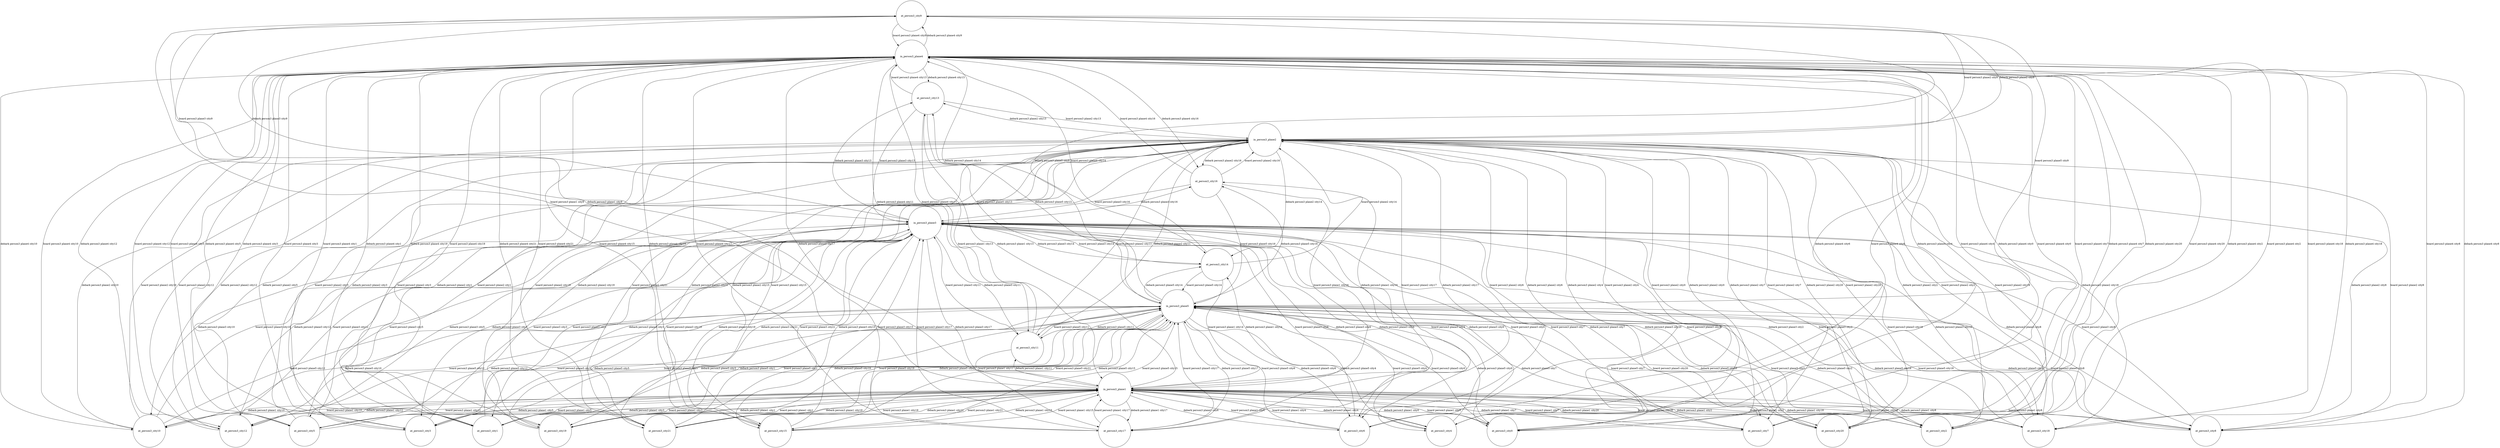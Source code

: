 digraph Tree {
	node [shape=circle, fontsize=14, color=black, fillcolor=white, fontcolor=black];
	 edge [style=solid, color=black];
at_person3_city9 [label="at_person3_city9"];
in_person3_plane4 [label="in_person3_plane4"];
in_person3_plane1 [label="in_person3_plane1"];
in_person3_plane5 [label="in_person3_plane5"];
in_person3_plane3 [label="in_person3_plane3"];
in_person3_plane2 [label="in_person3_plane2"];
at_person3_city7 [label="at_person3_city7"];
at_person3_city20 [label="at_person3_city20"];
at_person3_city10 [label="at_person3_city10"];
at_person3_city12 [label="at_person3_city12"];
at_person3_city5 [label="at_person3_city5"];
at_person3_city3 [label="at_person3_city3"];
at_person3_city18 [label="at_person3_city18"];
at_person3_city8 [label="at_person3_city8"];
at_person3_city1 [label="at_person3_city1"];
at_person3_city19 [label="at_person3_city19"];
at_person3_city21 [label="at_person3_city21"];
at_person3_city15 [label="at_person3_city15"];
at_person3_city17 [label="at_person3_city17"];
at_person3_city6 [label="at_person3_city6"];
at_person3_city4 [label="at_person3_city4"];
at_person3_city2 [label="at_person3_city2"];
at_person3_city0 [label="at_person3_city0"];
at_person3_city11 [label="at_person3_city11"];
at_person3_city14 [label="at_person3_city14"];
at_person3_city16 [label="at_person3_city16"];
at_person3_city13 [label="at_person3_city13"];
at_person3_city9 -> in_person3_plane4 [label="board person3 plane4 city9"];
at_person3_city9 -> in_person3_plane1 [label="board person3 plane1 city9"];
at_person3_city9 -> in_person3_plane5 [label="board person3 plane5 city9"];
at_person3_city9 -> in_person3_plane3 [label="board person3 plane3 city9"];
at_person3_city9 -> in_person3_plane2 [label="board person3 plane2 city9"];
at_person3_city7 -> in_person3_plane4 [label="board person3 plane4 city7"];
at_person3_city7 -> in_person3_plane1 [label="board person3 plane1 city7"];
at_person3_city7 -> in_person3_plane5 [label="board person3 plane5 city7"];
at_person3_city7 -> in_person3_plane3 [label="board person3 plane3 city7"];
at_person3_city7 -> in_person3_plane2 [label="board person3 plane2 city7"];
at_person3_city20 -> in_person3_plane4 [label="board person3 plane4 city20"];
at_person3_city20 -> in_person3_plane1 [label="board person3 plane1 city20"];
at_person3_city20 -> in_person3_plane5 [label="board person3 plane5 city20"];
at_person3_city20 -> in_person3_plane3 [label="board person3 plane3 city20"];
at_person3_city20 -> in_person3_plane2 [label="board person3 plane2 city20"];
at_person3_city10 -> in_person3_plane4 [label="board person3 plane4 city10"];
at_person3_city10 -> in_person3_plane1 [label="board person3 plane1 city10"];
at_person3_city10 -> in_person3_plane5 [label="board person3 plane5 city10"];
at_person3_city10 -> in_person3_plane3 [label="board person3 plane3 city10"];
at_person3_city10 -> in_person3_plane2 [label="board person3 plane2 city10"];
in_person3_plane4 -> at_person3_city9 [label="debark person3 plane4 city9"];
in_person3_plane4 -> at_person3_city7 [label="debark person3 plane4 city7"];
in_person3_plane4 -> at_person3_city20 [label="debark person3 plane4 city20"];
in_person3_plane4 -> at_person3_city10 [label="debark person3 plane4 city10"];
in_person3_plane4 -> at_person3_city12 [label="debark person3 plane4 city12"];
in_person3_plane4 -> at_person3_city5 [label="debark person3 plane4 city5"];
in_person3_plane4 -> at_person3_city3 [label="debark person3 plane4 city3"];
in_person3_plane4 -> at_person3_city18 [label="debark person3 plane4 city18"];
in_person3_plane4 -> at_person3_city8 [label="debark person3 plane4 city8"];
in_person3_plane4 -> at_person3_city1 [label="debark person3 plane4 city1"];
in_person3_plane4 -> at_person3_city19 [label="debark person3 plane4 city19"];
in_person3_plane4 -> at_person3_city21 [label="debark person3 plane4 city21"];
in_person3_plane4 -> at_person3_city15 [label="debark person3 plane4 city15"];
in_person3_plane4 -> at_person3_city17 [label="debark person3 plane4 city17"];
in_person3_plane4 -> at_person3_city6 [label="debark person3 plane4 city6"];
in_person3_plane4 -> at_person3_city4 [label="debark person3 plane4 city4"];
in_person3_plane4 -> at_person3_city2 [label="debark person3 plane4 city2"];
in_person3_plane4 -> at_person3_city0 [label="debark person3 plane4 city0"];
in_person3_plane4 -> at_person3_city11 [label="debark person3 plane4 city11"];
in_person3_plane4 -> at_person3_city14 [label="debark person3 plane4 city14"];
in_person3_plane4 -> at_person3_city16 [label="debark person3 plane4 city16"];
in_person3_plane4 -> at_person3_city13 [label="debark person3 plane4 city13"];
at_person3_city12 -> in_person3_plane4 [label="board person3 plane4 city12"];
at_person3_city12 -> in_person3_plane1 [label="board person3 plane1 city12"];
at_person3_city12 -> in_person3_plane5 [label="board person3 plane5 city12"];
at_person3_city12 -> in_person3_plane3 [label="board person3 plane3 city12"];
at_person3_city12 -> in_person3_plane2 [label="board person3 plane2 city12"];
at_person3_city5 -> in_person3_plane4 [label="board person3 plane4 city5"];
at_person3_city5 -> in_person3_plane1 [label="board person3 plane1 city5"];
at_person3_city5 -> in_person3_plane5 [label="board person3 plane5 city5"];
at_person3_city5 -> in_person3_plane3 [label="board person3 plane3 city5"];
at_person3_city5 -> in_person3_plane2 [label="board person3 plane2 city5"];
at_person3_city3 -> in_person3_plane4 [label="board person3 plane4 city3"];
at_person3_city3 -> in_person3_plane1 [label="board person3 plane1 city3"];
at_person3_city3 -> in_person3_plane5 [label="board person3 plane5 city3"];
at_person3_city3 -> in_person3_plane3 [label="board person3 plane3 city3"];
at_person3_city3 -> in_person3_plane2 [label="board person3 plane2 city3"];
at_person3_city18 -> in_person3_plane4 [label="board person3 plane4 city18"];
at_person3_city18 -> in_person3_plane1 [label="board person3 plane1 city18"];
at_person3_city18 -> in_person3_plane5 [label="board person3 plane5 city18"];
at_person3_city18 -> in_person3_plane3 [label="board person3 plane3 city18"];
at_person3_city18 -> in_person3_plane2 [label="board person3 plane2 city18"];
at_person3_city8 -> in_person3_plane4 [label="board person3 plane4 city8"];
at_person3_city8 -> in_person3_plane1 [label="board person3 plane1 city8"];
at_person3_city8 -> in_person3_plane5 [label="board person3 plane5 city8"];
at_person3_city8 -> in_person3_plane3 [label="board person3 plane3 city8"];
at_person3_city8 -> in_person3_plane2 [label="board person3 plane2 city8"];
at_person3_city1 -> in_person3_plane4 [label="board person3 plane4 city1"];
at_person3_city1 -> in_person3_plane1 [label="board person3 plane1 city1"];
at_person3_city1 -> in_person3_plane5 [label="board person3 plane5 city1"];
at_person3_city1 -> in_person3_plane3 [label="board person3 plane3 city1"];
at_person3_city1 -> in_person3_plane2 [label="board person3 plane2 city1"];
at_person3_city19 -> in_person3_plane4 [label="board person3 plane4 city19"];
at_person3_city19 -> in_person3_plane1 [label="board person3 plane1 city19"];
at_person3_city19 -> in_person3_plane5 [label="board person3 plane5 city19"];
at_person3_city19 -> in_person3_plane3 [label="board person3 plane3 city19"];
at_person3_city19 -> in_person3_plane2 [label="board person3 plane2 city19"];
in_person3_plane1 -> at_person3_city9 [label="debark person3 plane1 city9"];
in_person3_plane1 -> at_person3_city7 [label="debark person3 plane1 city7"];
in_person3_plane1 -> at_person3_city20 [label="debark person3 plane1 city20"];
in_person3_plane1 -> at_person3_city10 [label="debark person3 plane1 city10"];
in_person3_plane1 -> at_person3_city12 [label="debark person3 plane1 city12"];
in_person3_plane1 -> at_person3_city5 [label="debark person3 plane1 city5"];
in_person3_plane1 -> at_person3_city3 [label="debark person3 plane1 city3"];
in_person3_plane1 -> at_person3_city18 [label="debark person3 plane1 city18"];
in_person3_plane1 -> at_person3_city8 [label="debark person3 plane1 city8"];
in_person3_plane1 -> at_person3_city1 [label="debark person3 plane1 city1"];
in_person3_plane1 -> at_person3_city19 [label="debark person3 plane1 city19"];
in_person3_plane1 -> at_person3_city21 [label="debark person3 plane1 city21"];
in_person3_plane1 -> at_person3_city15 [label="debark person3 plane1 city15"];
in_person3_plane1 -> at_person3_city17 [label="debark person3 plane1 city17"];
in_person3_plane1 -> at_person3_city6 [label="debark person3 plane1 city6"];
in_person3_plane1 -> at_person3_city4 [label="debark person3 plane1 city4"];
in_person3_plane1 -> at_person3_city2 [label="debark person3 plane1 city2"];
in_person3_plane1 -> at_person3_city0 [label="debark person3 plane1 city0"];
in_person3_plane1 -> at_person3_city11 [label="debark person3 plane1 city11"];
in_person3_plane1 -> at_person3_city14 [label="debark person3 plane1 city14"];
in_person3_plane1 -> at_person3_city16 [label="debark person3 plane1 city16"];
in_person3_plane1 -> at_person3_city13 [label="debark person3 plane1 city13"];
at_person3_city21 -> in_person3_plane4 [label="board person3 plane4 city21"];
at_person3_city21 -> in_person3_plane1 [label="board person3 plane1 city21"];
at_person3_city21 -> in_person3_plane5 [label="board person3 plane5 city21"];
at_person3_city21 -> in_person3_plane3 [label="board person3 plane3 city21"];
at_person3_city21 -> in_person3_plane2 [label="board person3 plane2 city21"];
at_person3_city15 -> in_person3_plane4 [label="board person3 plane4 city15"];
at_person3_city15 -> in_person3_plane1 [label="board person3 plane1 city15"];
at_person3_city15 -> in_person3_plane5 [label="board person3 plane5 city15"];
at_person3_city15 -> in_person3_plane3 [label="board person3 plane3 city15"];
at_person3_city15 -> in_person3_plane2 [label="board person3 plane2 city15"];
at_person3_city17 -> in_person3_plane4 [label="board person3 plane4 city17"];
at_person3_city17 -> in_person3_plane1 [label="board person3 plane1 city17"];
at_person3_city17 -> in_person3_plane5 [label="board person3 plane5 city17"];
at_person3_city17 -> in_person3_plane3 [label="board person3 plane3 city17"];
at_person3_city17 -> in_person3_plane2 [label="board person3 plane2 city17"];
at_person3_city6 -> in_person3_plane4 [label="board person3 plane4 city6"];
at_person3_city6 -> in_person3_plane1 [label="board person3 plane1 city6"];
at_person3_city6 -> in_person3_plane5 [label="board person3 plane5 city6"];
at_person3_city6 -> in_person3_plane3 [label="board person3 plane3 city6"];
at_person3_city6 -> in_person3_plane2 [label="board person3 plane2 city6"];
at_person3_city4 -> in_person3_plane4 [label="board person3 plane4 city4"];
at_person3_city4 -> in_person3_plane1 [label="board person3 plane1 city4"];
at_person3_city4 -> in_person3_plane5 [label="board person3 plane5 city4"];
at_person3_city4 -> in_person3_plane3 [label="board person3 plane3 city4"];
at_person3_city4 -> in_person3_plane2 [label="board person3 plane2 city4"];
at_person3_city2 -> in_person3_plane4 [label="board person3 plane4 city2"];
at_person3_city2 -> in_person3_plane1 [label="board person3 plane1 city2"];
at_person3_city2 -> in_person3_plane5 [label="board person3 plane5 city2"];
at_person3_city2 -> in_person3_plane3 [label="board person3 plane3 city2"];
at_person3_city2 -> in_person3_plane2 [label="board person3 plane2 city2"];
in_person3_plane5 -> at_person3_city9 [label="debark person3 plane5 city9"];
in_person3_plane5 -> at_person3_city7 [label="debark person3 plane5 city7"];
in_person3_plane5 -> at_person3_city20 [label="debark person3 plane5 city20"];
in_person3_plane5 -> at_person3_city10 [label="debark person3 plane5 city10"];
in_person3_plane5 -> at_person3_city12 [label="debark person3 plane5 city12"];
in_person3_plane5 -> at_person3_city5 [label="debark person3 plane5 city5"];
in_person3_plane5 -> at_person3_city3 [label="debark person3 plane5 city3"];
in_person3_plane5 -> at_person3_city18 [label="debark person3 plane5 city18"];
in_person3_plane5 -> at_person3_city8 [label="debark person3 plane5 city8"];
in_person3_plane5 -> at_person3_city1 [label="debark person3 plane5 city1"];
in_person3_plane5 -> at_person3_city19 [label="debark person3 plane5 city19"];
in_person3_plane5 -> at_person3_city21 [label="debark person3 plane5 city21"];
in_person3_plane5 -> at_person3_city15 [label="debark person3 plane5 city15"];
in_person3_plane5 -> at_person3_city17 [label="debark person3 plane5 city17"];
in_person3_plane5 -> at_person3_city6 [label="debark person3 plane5 city6"];
in_person3_plane5 -> at_person3_city4 [label="debark person3 plane5 city4"];
in_person3_plane5 -> at_person3_city2 [label="debark person3 plane5 city2"];
in_person3_plane5 -> at_person3_city0 [label="debark person3 plane5 city0"];
in_person3_plane5 -> at_person3_city11 [label="debark person3 plane5 city11"];
in_person3_plane5 -> at_person3_city14 [label="debark person3 plane5 city14"];
in_person3_plane5 -> at_person3_city16 [label="debark person3 plane5 city16"];
in_person3_plane5 -> at_person3_city13 [label="debark person3 plane5 city13"];
at_person3_city0 -> in_person3_plane4 [label="board person3 plane4 city0"];
at_person3_city0 -> in_person3_plane1 [label="board person3 plane1 city0"];
at_person3_city0 -> in_person3_plane5 [label="board person3 plane5 city0"];
at_person3_city0 -> in_person3_plane3 [label="board person3 plane3 city0"];
at_person3_city0 -> in_person3_plane2 [label="board person3 plane2 city0"];
at_person3_city11 -> in_person3_plane4 [label="board person3 plane4 city11"];
at_person3_city11 -> in_person3_plane1 [label="board person3 plane1 city11"];
at_person3_city11 -> in_person3_plane5 [label="board person3 plane5 city11"];
at_person3_city11 -> in_person3_plane3 [label="board person3 plane3 city11"];
at_person3_city11 -> in_person3_plane2 [label="board person3 plane2 city11"];
at_person3_city14 -> in_person3_plane4 [label="board person3 plane4 city14"];
at_person3_city14 -> in_person3_plane1 [label="board person3 plane1 city14"];
at_person3_city14 -> in_person3_plane5 [label="board person3 plane5 city14"];
at_person3_city14 -> in_person3_plane3 [label="board person3 plane3 city14"];
at_person3_city14 -> in_person3_plane2 [label="board person3 plane2 city14"];
at_person3_city16 -> in_person3_plane4 [label="board person3 plane4 city16"];
at_person3_city16 -> in_person3_plane1 [label="board person3 plane1 city16"];
at_person3_city16 -> in_person3_plane5 [label="board person3 plane5 city16"];
at_person3_city16 -> in_person3_plane3 [label="board person3 plane3 city16"];
at_person3_city16 -> in_person3_plane2 [label="board person3 plane2 city16"];
in_person3_plane3 -> at_person3_city9 [label="debark person3 plane3 city9"];
in_person3_plane3 -> at_person3_city7 [label="debark person3 plane3 city7"];
in_person3_plane3 -> at_person3_city20 [label="debark person3 plane3 city20"];
in_person3_plane3 -> at_person3_city10 [label="debark person3 plane3 city10"];
in_person3_plane3 -> at_person3_city12 [label="debark person3 plane3 city12"];
in_person3_plane3 -> at_person3_city5 [label="debark person3 plane3 city5"];
in_person3_plane3 -> at_person3_city3 [label="debark person3 plane3 city3"];
in_person3_plane3 -> at_person3_city18 [label="debark person3 plane3 city18"];
in_person3_plane3 -> at_person3_city8 [label="debark person3 plane3 city8"];
in_person3_plane3 -> at_person3_city1 [label="debark person3 plane3 city1"];
in_person3_plane3 -> at_person3_city19 [label="debark person3 plane3 city19"];
in_person3_plane3 -> at_person3_city21 [label="debark person3 plane3 city21"];
in_person3_plane3 -> at_person3_city15 [label="debark person3 plane3 city15"];
in_person3_plane3 -> at_person3_city17 [label="debark person3 plane3 city17"];
in_person3_plane3 -> at_person3_city6 [label="debark person3 plane3 city6"];
in_person3_plane3 -> at_person3_city4 [label="debark person3 plane3 city4"];
in_person3_plane3 -> at_person3_city2 [label="debark person3 plane3 city2"];
in_person3_plane3 -> at_person3_city0 [label="debark person3 plane3 city0"];
in_person3_plane3 -> at_person3_city11 [label="debark person3 plane3 city11"];
in_person3_plane3 -> at_person3_city14 [label="debark person3 plane3 city14"];
in_person3_plane3 -> at_person3_city16 [label="debark person3 plane3 city16"];
in_person3_plane3 -> at_person3_city13 [label="debark person3 plane3 city13"];
at_person3_city13 -> in_person3_plane4 [label="board person3 plane4 city13"];
at_person3_city13 -> in_person3_plane1 [label="board person3 plane1 city13"];
at_person3_city13 -> in_person3_plane5 [label="board person3 plane5 city13"];
at_person3_city13 -> in_person3_plane3 [label="board person3 plane3 city13"];
at_person3_city13 -> in_person3_plane2 [label="board person3 plane2 city13"];
in_person3_plane2 -> at_person3_city9 [label="debark person3 plane2 city9"];
in_person3_plane2 -> at_person3_city7 [label="debark person3 plane2 city7"];
in_person3_plane2 -> at_person3_city20 [label="debark person3 plane2 city20"];
in_person3_plane2 -> at_person3_city10 [label="debark person3 plane2 city10"];
in_person3_plane2 -> at_person3_city12 [label="debark person3 plane2 city12"];
in_person3_plane2 -> at_person3_city5 [label="debark person3 plane2 city5"];
in_person3_plane2 -> at_person3_city3 [label="debark person3 plane2 city3"];
in_person3_plane2 -> at_person3_city18 [label="debark person3 plane2 city18"];
in_person3_plane2 -> at_person3_city8 [label="debark person3 plane2 city8"];
in_person3_plane2 -> at_person3_city1 [label="debark person3 plane2 city1"];
in_person3_plane2 -> at_person3_city19 [label="debark person3 plane2 city19"];
in_person3_plane2 -> at_person3_city21 [label="debark person3 plane2 city21"];
in_person3_plane2 -> at_person3_city15 [label="debark person3 plane2 city15"];
in_person3_plane2 -> at_person3_city17 [label="debark person3 plane2 city17"];
in_person3_plane2 -> at_person3_city6 [label="debark person3 plane2 city6"];
in_person3_plane2 -> at_person3_city4 [label="debark person3 plane2 city4"];
in_person3_plane2 -> at_person3_city2 [label="debark person3 plane2 city2"];
in_person3_plane2 -> at_person3_city0 [label="debark person3 plane2 city0"];
in_person3_plane2 -> at_person3_city11 [label="debark person3 plane2 city11"];
in_person3_plane2 -> at_person3_city14 [label="debark person3 plane2 city14"];
in_person3_plane2 -> at_person3_city16 [label="debark person3 plane2 city16"];
in_person3_plane2 -> at_person3_city13 [label="debark person3 plane2 city13"];
}
